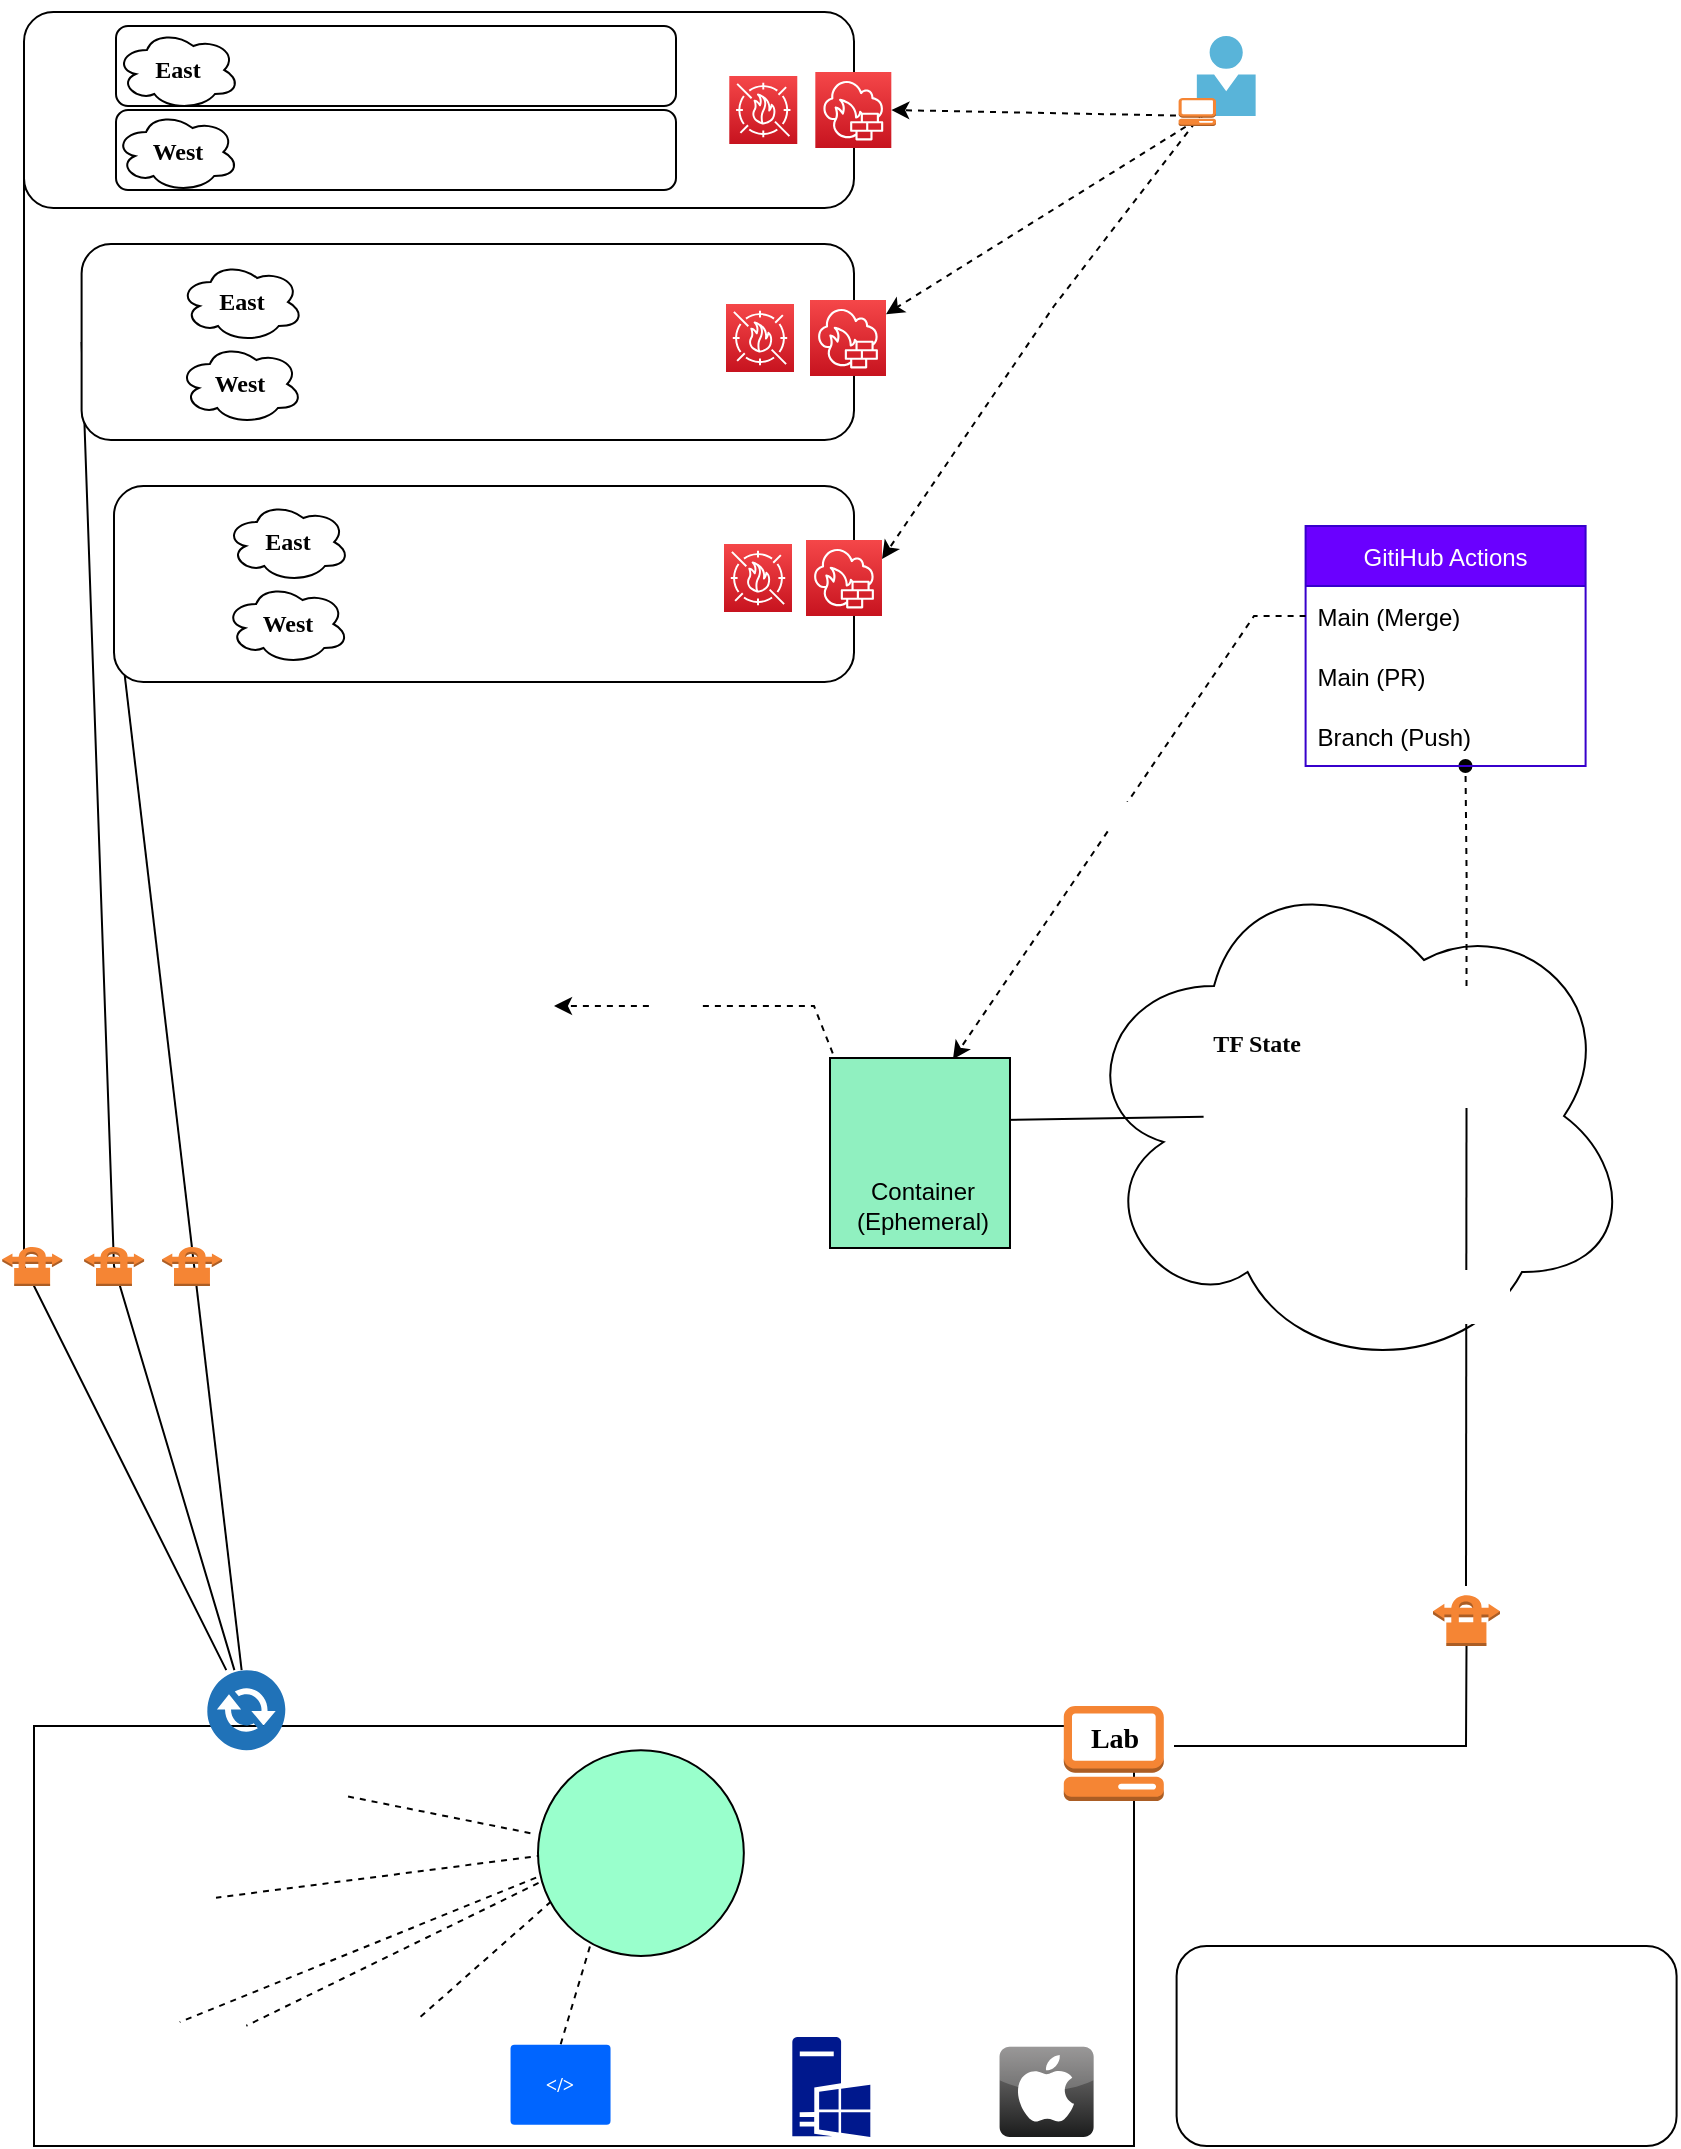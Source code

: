 <mxfile version="20.4.0" type="github">
  <diagram id="3K8ZOCHqWucn-XVY-pM3" name="Page-1">
    <mxGraphModel dx="1515" dy="556" grid="1" gridSize="10" guides="1" tooltips="1" connect="1" arrows="1" fold="1" page="1" pageScale="1" pageWidth="850" pageHeight="1100" math="0" shadow="0">
      <root>
        <mxCell id="0" />
        <mxCell id="1" parent="0" />
        <mxCell id="9l7FFyi-YviBv7_dyPtq-46" value="" style="endArrow=none;html=1;rounded=0;exitX=0;exitY=0.5;exitDx=0;exitDy=0;" parent="1" target="9l7FFyi-YviBv7_dyPtq-41" edge="1" source="dbgy21hbuP7iEMYif0pP-50">
          <mxGeometry width="50" height="50" relative="1" as="geometry">
            <mxPoint x="30" y="120" as="sourcePoint" />
            <mxPoint x="15" y="600" as="targetPoint" />
            <Array as="points">
              <mxPoint x="15" y="640" />
            </Array>
          </mxGeometry>
        </mxCell>
        <mxCell id="9l7FFyi-YviBv7_dyPtq-42" value="" style="endArrow=none;html=1;rounded=0;exitX=0;exitY=0.5;exitDx=0;exitDy=0;" parent="1" source="dbgy21hbuP7iEMYif0pP-51" target="9l7FFyi-YviBv7_dyPtq-41" edge="1">
          <mxGeometry width="50" height="50" relative="1" as="geometry">
            <mxPoint x="150.326" y="630" as="sourcePoint" />
            <mxPoint x="291" y="809.059" as="targetPoint" />
            <Array as="points" />
          </mxGeometry>
        </mxCell>
        <mxCell id="9l7FFyi-YviBv7_dyPtq-44" value="" style="endArrow=none;html=1;rounded=0;exitX=0;exitY=0.5;exitDx=0;exitDy=0;" parent="1" source="dbgy21hbuP7iEMYif0pP-49" target="9l7FFyi-YviBv7_dyPtq-41" edge="1">
          <mxGeometry width="50" height="50" relative="1" as="geometry">
            <mxPoint x="100" y="370" as="sourcePoint" />
            <mxPoint x="291" y="811.732" as="targetPoint" />
            <Array as="points">
              <mxPoint x="60" y="640" />
            </Array>
          </mxGeometry>
        </mxCell>
        <mxCell id="dbgy21hbuP7iEMYif0pP-51" value="" style="rounded=1;whiteSpace=wrap;html=1;fontColor=#FFFFFF;" parent="1" vertex="1">
          <mxGeometry x="60" y="250" width="370" height="98" as="geometry" />
        </mxCell>
        <mxCell id="dbgy21hbuP7iEMYif0pP-50" value="" style="rounded=1;whiteSpace=wrap;html=1;fontColor=#FFFFFF;" parent="1" vertex="1">
          <mxGeometry x="15" y="13" width="415" height="98" as="geometry" />
        </mxCell>
        <mxCell id="dbgy21hbuP7iEMYif0pP-49" value="" style="rounded=1;whiteSpace=wrap;html=1;fontColor=#FFFFFF;" parent="1" vertex="1">
          <mxGeometry x="43.8" y="129" width="386.2" height="98" as="geometry" />
        </mxCell>
        <mxCell id="6U1nSSz8ILKlPygahHpY-38" value="" style="ellipse;shape=cloud;whiteSpace=wrap;html=1;fontFamily=Verdana;strokeColor=default;fillColor=#FFFFFF;" parent="1" vertex="1">
          <mxGeometry x="540" y="435" width="280" height="260" as="geometry" />
        </mxCell>
        <mxCell id="6U1nSSz8ILKlPygahHpY-8" value="" style="rounded=0;whiteSpace=wrap;html=1;fontFamily=Verdana;strokeColor=default;" parent="1" vertex="1">
          <mxGeometry x="20" y="870" width="550" height="210" as="geometry" />
        </mxCell>
        <mxCell id="6U1nSSz8ILKlPygahHpY-34" value="" style="endArrow=none;html=1;rounded=0;startArrow=none;dashed=1;entryX=0.5;entryY=0;entryDx=0;entryDy=0;" parent="1" target="6U1nSSz8ILKlPygahHpY-33" edge="1">
          <mxGeometry width="50" height="50" relative="1" as="geometry">
            <mxPoint x="310" y="940" as="sourcePoint" />
            <mxPoint x="241.85" y="1020" as="targetPoint" />
            <Array as="points" />
          </mxGeometry>
        </mxCell>
        <mxCell id="9l7FFyi-YviBv7_dyPtq-11" value="" style="outlineConnect=0;dashed=0;verticalLabelPosition=bottom;verticalAlign=top;align=center;html=1;shape=mxgraph.aws3.management_console;fillColor=#F58534;gradientColor=none;" parent="1" vertex="1">
          <mxGeometry x="534.9" y="860" width="50" height="47.5" as="geometry" />
        </mxCell>
        <mxCell id="9l7FFyi-YviBv7_dyPtq-15" value="" style="shape=image;imageAspect=0;aspect=fixed;verticalLabelPosition=bottom;verticalAlign=top;image=https://external-content.duckduckgo.com/iu/?u=https%3A%2F%2Fxavki.blog%2Fwp-content%2Fuploads%2F2018%2F09%2Fansible_logo.png&amp;f=1&amp;nofb=1&amp;ipt=53a4e5368f563a361f3b038ef0567034583f57c1f499c3ad77b1c6a9f5cdfccb&amp;ipo=images;" parent="1" vertex="1">
          <mxGeometry x="113.37" y="867.0" width="63.66" height="63.66" as="geometry" />
        </mxCell>
        <mxCell id="9l7FFyi-YviBv7_dyPtq-20" value="" style="shape=image;imageAspect=0;aspect=fixed;verticalLabelPosition=bottom;verticalAlign=top;image=https://external-content.duckduckgo.com/iu/?u=https%3A%2F%2Fwww.vaisulweb.com%2Fwp-content%2Fuploads%2F2019%2F02%2Fazure_logo_794_new.png&amp;f=1&amp;nofb=1&amp;ipt=e7d5a95f5fe3158e6b289130da23c2a273bc27a8122730d06b9f98f9f66bd86d&amp;ipo=images;" parent="1" vertex="1">
          <mxGeometry x="46" y="128.5" width="41" height="41" as="geometry" />
        </mxCell>
        <mxCell id="9l7FFyi-YviBv7_dyPtq-22" value="" style="shape=image;imageAspect=0;aspect=fixed;verticalLabelPosition=bottom;verticalAlign=top;image=https://external-content.duckduckgo.com/iu/?u=https%3A%2F%2Fupload.wikimedia.org%2Fwikipedia%2Fcommons%2Fthumb%2F5%2F5c%2FAWS_Simple_Icons_AWS_Cloud.svg%2F1024px-AWS_Simple_Icons_AWS_Cloud.svg.png&amp;f=1&amp;nofb=1&amp;ipt=5e7d440169165dafa4e61f6b48588cefa960dabff0af8bd40b4ba6cd1df2f0f5&amp;ipo=images;" parent="1" vertex="1">
          <mxGeometry x="64.05" y="254" width="46.84" height="29" as="geometry" />
        </mxCell>
        <mxCell id="9l7FFyi-YviBv7_dyPtq-30" value="" style="dashed=0;outlineConnect=0;html=1;align=center;labelPosition=center;verticalLabelPosition=bottom;verticalAlign=top;shape=mxgraph.webicons.apple;fillColor=#807E7E;gradientColor=#1B1C1C;strokeColor=default;" parent="1" vertex="1">
          <mxGeometry x="502.8" y="1030.37" width="47" height="45.12" as="geometry" />
        </mxCell>
        <mxCell id="9l7FFyi-YviBv7_dyPtq-38" value="" style="shape=image;imageAspect=0;aspect=fixed;verticalLabelPosition=bottom;verticalAlign=top;strokeColor=default;image=https://external-content.duckduckgo.com/iu/?u=https%3A%2F%2Fwiki.installgentoo.com%2Fimages%2Fthumb%2F0%2F0a%2FFreebsd.png%2F300px-Freebsd.png&amp;f=1&amp;nofb=1&amp;ipt=339b96472451b9a5fe57f60c79c8e5480aa4cab04d9d587de3d5e7bbbeb2b45c&amp;ipo=images;" parent="1" vertex="1">
          <mxGeometry x="448.66" y="1031.49" width="45.52" height="44" as="geometry" />
        </mxCell>
        <mxCell id="9l7FFyi-YviBv7_dyPtq-41" value="" style="sketch=0;pointerEvents=1;shadow=0;dashed=0;html=1;strokeColor=none;fillColor=#505050;labelPosition=center;verticalLabelPosition=bottom;verticalAlign=top;outlineConnect=0;align=center;shape=mxgraph.office.communications.exchange_active_sync;fillColor=#2072B8;" parent="1" vertex="1">
          <mxGeometry x="106.66" y="842.08" width="39" height="40" as="geometry" />
        </mxCell>
        <mxCell id="9l7FFyi-YviBv7_dyPtq-37" value="" style="outlineConnect=0;dashed=0;verticalLabelPosition=bottom;verticalAlign=top;align=center;html=1;shape=mxgraph.aws3.vpn_connection;fillColor=#F58534;gradientColor=none;strokeColor=default;" parent="1" vertex="1">
          <mxGeometry x="84.05" y="630" width="30" height="20" as="geometry" />
        </mxCell>
        <mxCell id="9l7FFyi-YviBv7_dyPtq-43" value="" style="outlineConnect=0;dashed=0;verticalLabelPosition=bottom;verticalAlign=top;align=center;html=1;shape=mxgraph.aws3.vpn_connection;fillColor=#F58534;gradientColor=none;strokeColor=default;" parent="1" vertex="1">
          <mxGeometry x="45.05" y="630" width="30" height="20" as="geometry" />
        </mxCell>
        <mxCell id="9l7FFyi-YviBv7_dyPtq-19" value="" style="shape=image;imageAspect=0;aspect=fixed;verticalLabelPosition=bottom;verticalAlign=top;image=https://external-content.duckduckgo.com/iu/?u=https%3A%2F%2Fwww.gruntwork.io%2Fassets%2Fimg%2Fgcp-logo%402x.png&amp;f=1&amp;nofb=1&amp;ipt=9574a8a0789f6ade89c0a30a3e21288ad5bb48cb9e9ffe6173dadeceabadf204&amp;ipo=images;" parent="1" vertex="1">
          <mxGeometry x="8" y="7" width="60" height="50" as="geometry" />
        </mxCell>
        <mxCell id="6U1nSSz8ILKlPygahHpY-9" value="" style="sketch=0;aspect=fixed;pointerEvents=1;shadow=0;dashed=0;html=1;strokeColor=none;labelPosition=center;verticalLabelPosition=bottom;verticalAlign=top;align=center;fillColor=#00188D;shape=mxgraph.mscae.enterprise.windows_server;fontFamily=Verdana;" parent="1" vertex="1">
          <mxGeometry x="399.16" y="1025.49" width="39" height="50" as="geometry" />
        </mxCell>
        <mxCell id="9l7FFyi-YviBv7_dyPtq-49" value="" style="endArrow=none;html=1;rounded=0;startArrow=none;exitX=1;exitY=0.5;exitDx=0;exitDy=0;" parent="1" source="9l7FFyi-YviBv7_dyPtq-18" target="9l7FFyi-YviBv7_dyPtq-47" edge="1">
          <mxGeometry width="50" height="50" relative="1" as="geometry">
            <mxPoint x="590" y="770" as="sourcePoint" />
            <mxPoint x="301" y="809.393" as="targetPoint" />
            <Array as="points" />
          </mxGeometry>
        </mxCell>
        <mxCell id="6U1nSSz8ILKlPygahHpY-12" value="" style="shape=image;imageAspect=0;aspect=fixed;verticalLabelPosition=bottom;verticalAlign=top;fontFamily=Verdana;strokeColor=default;image=https://external-content.duckduckgo.com/iu/?u=http%3A%2F%2Fih1.redbubble.net%2Fimage.91645459.881%2Fsticker%2C375x360.u4.png&amp;f=1&amp;nofb=1&amp;ipt=feb9e363e12430aa4f1a3bd15fce0da351807082b14958ce4e799390f70dbf4b&amp;ipo=images;" parent="1" vertex="1">
          <mxGeometry x="21" y="916.68" width="90" height="90" as="geometry" />
        </mxCell>
        <mxCell id="6U1nSSz8ILKlPygahHpY-13" value="" style="shape=image;imageAspect=0;aspect=fixed;verticalLabelPosition=bottom;verticalAlign=top;fontFamily=Verdana;strokeColor=default;image=https://external-content.duckduckgo.com/iu/?u=https%3A%2F%2Fynet.bayern%2Fjavax.faces.resource%2Fsmarthome%2Flogos%2Fgrafana.png.html%3Bjsessionid%3Db4ca95bb29633f81f4db9c6d9322%3Fln%3Dimg&amp;f=1&amp;nofb=1&amp;ipt=b72e8d11d6930dc6a39151f9b6e679a2c2d0325150894c2f5a98b99f8f498f9e&amp;ipo=images;" parent="1" vertex="1">
          <mxGeometry x="34.13" y="1000" width="58.75" height="60" as="geometry" />
        </mxCell>
        <mxCell id="6U1nSSz8ILKlPygahHpY-14" value="" style="endArrow=none;html=1;rounded=0;startArrow=none;exitX=0.364;exitY=0.455;exitDx=0;exitDy=0;exitPerimeter=0;dashed=1;" parent="1" source="9l7FFyi-YviBv7_dyPtq-24" target="6U1nSSz8ILKlPygahHpY-12" edge="1">
          <mxGeometry width="50" height="50" relative="1" as="geometry">
            <mxPoint x="492.971" y="770" as="sourcePoint" />
            <mxPoint x="705.337" y="500" as="targetPoint" />
            <Array as="points" />
          </mxGeometry>
        </mxCell>
        <mxCell id="6U1nSSz8ILKlPygahHpY-15" value="" style="endArrow=none;html=1;rounded=0;startArrow=none;dashed=1;" parent="1" target="6U1nSSz8ILKlPygahHpY-13" edge="1">
          <mxGeometry width="50" height="50" relative="1" as="geometry">
            <mxPoint x="310" y="930" as="sourcePoint" />
            <mxPoint x="140" y="933.258" as="targetPoint" />
            <Array as="points" />
          </mxGeometry>
        </mxCell>
        <mxCell id="6U1nSSz8ILKlPygahHpY-21" value="" style="shape=image;imageAspect=0;aspect=fixed;verticalLabelPosition=bottom;verticalAlign=top;fontFamily=Verdana;strokeColor=default;image=https://external-content.duckduckgo.com/iu/?u=https%3A%2F%2Fcdn.freebiesupply.com%2Flogos%2Flarge%2F2x%2Fubuntu-icon-logo-png-transparent.png&amp;f=1&amp;nofb=1&amp;ipt=9aec932b07b4c54c36c28ff28f61d9e446ae4e70880df83b3f0d16d4d3a6bed2&amp;ipo=images;" parent="1" vertex="1">
          <mxGeometry x="170.0" y="1017.3" width="54.8" height="54.6" as="geometry" />
        </mxCell>
        <mxCell id="6U1nSSz8ILKlPygahHpY-22" value="" style="shape=image;imageAspect=0;aspect=fixed;verticalLabelPosition=bottom;verticalAlign=top;fontFamily=Verdana;strokeColor=default;image=https://external-content.duckduckgo.com/iu/?u=https%3A%2F%2Fwww.htpcguides.com%2Fwp-content%2Fuploads%2F2016%2F02%2Fnginx-square.png&amp;f=1&amp;nofb=1&amp;ipt=c499d4931de4884aa11a81d7797545d025bb3561adc972b12d9e8038d0c2cb78&amp;ipo=images;" parent="1" vertex="1">
          <mxGeometry x="100" y="1019.88" width="52.33" height="49.45" as="geometry" />
        </mxCell>
        <mxCell id="6U1nSSz8ILKlPygahHpY-24" value="" style="endArrow=none;html=1;rounded=0;startArrow=none;dashed=1;entryX=0.5;entryY=0;entryDx=0;entryDy=0;" parent="1" target="6U1nSSz8ILKlPygahHpY-22" edge="1">
          <mxGeometry width="50" height="50" relative="1" as="geometry">
            <mxPoint x="310" y="930" as="sourcePoint" />
            <mxPoint x="120" y="992.316" as="targetPoint" />
            <Array as="points" />
          </mxGeometry>
        </mxCell>
        <mxCell id="6U1nSSz8ILKlPygahHpY-25" value="" style="endArrow=none;html=1;rounded=0;startArrow=none;dashed=1;entryX=0.75;entryY=0;entryDx=0;entryDy=0;" parent="1" target="6U1nSSz8ILKlPygahHpY-21" edge="1">
          <mxGeometry width="50" height="50" relative="1" as="geometry">
            <mxPoint x="310" y="930" as="sourcePoint" />
            <mxPoint x="130" y="1002.316" as="targetPoint" />
            <Array as="points" />
          </mxGeometry>
        </mxCell>
        <mxCell id="6U1nSSz8ILKlPygahHpY-26" value="" style="ellipse;whiteSpace=wrap;html=1;aspect=fixed;fontFamily=Verdana;strokeColor=default;fillColor=#99FFCC;" parent="1" vertex="1">
          <mxGeometry x="272" y="882.08" width="102.92" height="102.92" as="geometry" />
        </mxCell>
        <mxCell id="9l7FFyi-YviBv7_dyPtq-24" value="" style="shape=image;imageAspect=0;aspect=fixed;verticalLabelPosition=bottom;verticalAlign=top;image=https://external-content.duckduckgo.com/iu/?u=https%3A%2F%2Fdigitalilusion.com%2Fstatic%2Fimg%2Fdocker-logo.png&amp;f=1&amp;nofb=1&amp;ipt=e68343f0d3f433ae545996411db1ea186fbd941d91c87c897d44443a8c674006&amp;ipo=images;" parent="1" vertex="1">
          <mxGeometry x="270" y="880" width="110" height="110" as="geometry" />
        </mxCell>
        <mxCell id="6U1nSSz8ILKlPygahHpY-19" value="" style="shape=image;imageAspect=0;aspect=fixed;verticalLabelPosition=bottom;verticalAlign=top;fontFamily=Verdana;strokeColor=default;image=https://external-content.duckduckgo.com/iu/?u=https%3A%2F%2Fcdn.freebiesupply.com%2Flogos%2Flarge%2F2x%2Fubuntu-icon-logo-png-transparent.png&amp;f=1&amp;nofb=1&amp;ipt=9aec932b07b4c54c36c28ff28f61d9e446ae4e70880df83b3f0d16d4d3a6bed2&amp;ipo=images;" parent="1" vertex="1">
          <mxGeometry x="258.27" y="882.08" width="34.73" height="34.6" as="geometry" />
        </mxCell>
        <mxCell id="6U1nSSz8ILKlPygahHpY-33" value="&amp;lt;/&amp;gt;" style="rounded=1;arcSize=5;fillColor=#0065FF;strokeColor=none;fontColor=#ffffff;align=center;verticalAlign=middle;whiteSpace=wrap;fontSize=10;fontStyle=1;html=1;sketch=0;fontFamily=Verdana;" parent="1" vertex="1">
          <mxGeometry x="258.27" y="1029.33" width="50" height="40" as="geometry" />
        </mxCell>
        <mxCell id="6U1nSSz8ILKlPygahHpY-48" value="&lt;font color=&quot;#000000&quot; style=&quot;font-size: 14px;&quot;&gt;&lt;b&gt;Lab&lt;/b&gt;&lt;/font&gt;" style="text;html=1;resizable=0;autosize=1;align=center;verticalAlign=middle;points=[];fillColor=none;strokeColor=none;rounded=0;fontFamily=Verdana;" parent="1" vertex="1">
          <mxGeometry x="534.9" y="862.0" width="50" height="30" as="geometry" />
        </mxCell>
        <mxCell id="9l7FFyi-YviBv7_dyPtq-48" value="&lt;font face=&quot;Verdana&quot;&gt;&lt;b&gt;TF State&lt;/b&gt;&lt;/font&gt;" style="text;html=1;resizable=0;autosize=1;align=center;verticalAlign=middle;points=[];fillColor=none;strokeColor=none;rounded=0;fontColor=#050505;" parent="1" vertex="1">
          <mxGeometry x="591.3" y="514" width="80" height="30" as="geometry" />
        </mxCell>
        <mxCell id="9l7FFyi-YviBv7_dyPtq-47" value="" style="shape=image;imageAspect=0;aspect=fixed;verticalLabelPosition=bottom;verticalAlign=top;strokeColor=default;image=https://external-content.duckduckgo.com/iu/?u=https%3A%2F%2Fi2.wp.com%2F2ninjas1blog.com%2Fwp-content%2Fuploads%2F2016%2F09%2Flogo_large-3e11db19-1.png&amp;f=1&amp;nofb=1&amp;ipt=3d022d50281ff976431da80701191ec0def9c0ddc7990fcdaae58c3494c109e3&amp;ipo=images;" parent="1" vertex="1">
          <mxGeometry x="604.8" y="540" width="50" height="50" as="geometry" />
        </mxCell>
        <mxCell id="dbgy21hbuP7iEMYif0pP-15" style="edgeStyle=orthogonalEdgeStyle;rounded=0;orthogonalLoop=1;jettySize=auto;html=1;exitX=0.5;exitY=0;exitDx=0;exitDy=0;fontColor=#000000;entryX=0.571;entryY=1;entryDx=0;entryDy=0;entryPerimeter=0;elbow=vertical;dashed=1;endArrow=oval;endFill=1;" parent="1" source="9l7FFyi-YviBv7_dyPtq-53" target="dbgy21hbuP7iEMYif0pP-5" edge="1">
          <mxGeometry relative="1" as="geometry">
            <mxPoint x="810" y="430" as="targetPoint" />
          </mxGeometry>
        </mxCell>
        <mxCell id="9l7FFyi-YviBv7_dyPtq-53" value="" style="shape=image;imageAspect=0;aspect=fixed;verticalLabelPosition=bottom;verticalAlign=top;strokeColor=default;image=https://external-content.duckduckgo.com/iu/?u=http%3A%2F%2Fpngimg.com%2Fuploads%2Fgithub%2Fgithub_PNG20.png&amp;f=1&amp;nofb=1&amp;ipt=be591aab47e5f11c7b5ee13e93c6353f2f1cd3941ab88886364057bae2867f05&amp;ipo=images;" parent="1" vertex="1">
          <mxGeometry x="702.51" y="500" width="67.49" height="61" as="geometry" />
        </mxCell>
        <mxCell id="dbgy21hbuP7iEMYif0pP-2" value="GitiHub Actions" style="swimlane;fontStyle=0;childLayout=stackLayout;horizontal=1;startSize=30;horizontalStack=0;resizeParent=1;resizeParentMax=0;resizeLast=0;collapsible=1;marginBottom=0;fillColor=#6a00ff;fontColor=#ffffff;strokeColor=#3700CC;" parent="1" vertex="1">
          <mxGeometry x="655.8" y="270" width="140" height="120" as="geometry" />
        </mxCell>
        <mxCell id="dbgy21hbuP7iEMYif0pP-3" value="Main (Merge)" style="text;strokeColor=none;fillColor=none;align=left;verticalAlign=middle;spacingLeft=4;spacingRight=4;overflow=hidden;points=[[0,0.5],[1,0.5]];portConstraint=eastwest;rotatable=0;" parent="dbgy21hbuP7iEMYif0pP-2" vertex="1">
          <mxGeometry y="30" width="140" height="30" as="geometry" />
        </mxCell>
        <mxCell id="dbgy21hbuP7iEMYif0pP-4" value="Main (PR)" style="text;strokeColor=none;fillColor=none;align=left;verticalAlign=middle;spacingLeft=4;spacingRight=4;overflow=hidden;points=[[0,0.5],[1,0.5]];portConstraint=eastwest;rotatable=0;" parent="dbgy21hbuP7iEMYif0pP-2" vertex="1">
          <mxGeometry y="60" width="140" height="30" as="geometry" />
        </mxCell>
        <mxCell id="dbgy21hbuP7iEMYif0pP-5" value="Branch (Push)" style="text;strokeColor=none;fillColor=none;align=left;verticalAlign=middle;spacingLeft=4;spacingRight=4;overflow=hidden;points=[[0,0.5],[1,0.5]];portConstraint=eastwest;rotatable=0;" parent="dbgy21hbuP7iEMYif0pP-2" vertex="1">
          <mxGeometry y="90" width="140" height="30" as="geometry" />
        </mxCell>
        <mxCell id="dbgy21hbuP7iEMYif0pP-11" value="" style="group" parent="1" vertex="1" connectable="0">
          <mxGeometry x="61.0" y="22" width="280" height="100" as="geometry" />
        </mxCell>
        <mxCell id="dbgy21hbuP7iEMYif0pP-12" value="&lt;b&gt;&lt;font color=&quot;#000000&quot;&gt;East&lt;/font&gt;&lt;/b&gt;" style="ellipse;shape=cloud;whiteSpace=wrap;html=1;fontFamily=Verdana;strokeColor=default;fillColor=#FFFFFF;" parent="dbgy21hbuP7iEMYif0pP-11" vertex="1">
          <mxGeometry width="61.85" height="40" as="geometry" />
        </mxCell>
        <mxCell id="dbgy21hbuP7iEMYif0pP-13" value="&lt;font color=&quot;#000000&quot;&gt;&lt;b&gt;West&lt;/b&gt;&lt;/font&gt;" style="ellipse;shape=cloud;whiteSpace=wrap;html=1;fontFamily=Verdana;strokeColor=default;fillColor=#FFFFFF;" parent="dbgy21hbuP7iEMYif0pP-11" vertex="1">
          <mxGeometry x="-0.4" y="41" width="61.85" height="40" as="geometry" />
        </mxCell>
        <mxCell id="mZ7KAO63795X70oMhkg9-25" value="" style="rounded=1;whiteSpace=wrap;html=1;fontColor=#000000;fillColor=none;" vertex="1" parent="dbgy21hbuP7iEMYif0pP-11">
          <mxGeometry y="40" width="280" height="40" as="geometry" />
        </mxCell>
        <mxCell id="dbgy21hbuP7iEMYif0pP-16" value="&lt;font color=&quot;#ffffff&quot;&gt;&amp;nbsp;Doc: DevSecOps_Lab.drawiio&lt;br&gt;&lt;br&gt;&amp;nbsp;Description: Multi-Cloud Lab (for fun)&amp;nbsp;&lt;br&gt;&amp;nbsp;Author: Drew F. Sousa&lt;br&gt;&amp;nbsp;Data Classification: Public&lt;br&gt;&amp;nbsp;Last Update: 2022-10-12&lt;br&gt;&lt;/font&gt;" style="rounded=1;whiteSpace=wrap;html=1;fontColor=#000000;align=left;" parent="1" vertex="1">
          <mxGeometry x="591.3" y="980" width="250" height="100" as="geometry" />
        </mxCell>
        <mxCell id="dbgy21hbuP7iEMYif0pP-23" value="" style="shape=image;html=1;verticalAlign=top;verticalLabelPosition=bottom;labelBackgroundColor=#ffffff;imageAspect=0;aspect=fixed;image=https://cdn1.iconfinder.com/data/icons/unicons-line-vol-3/24/docker-128.png;fontColor=#FFFFFF;" parent="1" vertex="1">
          <mxGeometry x="180.01" y="19.5" width="40" height="40" as="geometry" />
        </mxCell>
        <mxCell id="dbgy21hbuP7iEMYif0pP-24" value="" style="shape=image;html=1;verticalAlign=top;verticalLabelPosition=bottom;labelBackgroundColor=#ffffff;imageAspect=0;aspect=fixed;image=https://cdn1.iconfinder.com/data/icons/unicons-line-vol-3/24/docker-128.png;fontColor=#FFFFFF;" parent="1" vertex="1">
          <mxGeometry x="180.01" y="63.5" width="40" height="40" as="geometry" />
        </mxCell>
        <mxCell id="dbgy21hbuP7iEMYif0pP-25" value="" style="shape=image;html=1;verticalAlign=top;verticalLabelPosition=bottom;labelBackgroundColor=#ffffff;imageAspect=0;aspect=fixed;image=https://cdn1.iconfinder.com/data/icons/unicons-line-vol-3/24/docker-128.png;fontColor=#FFFFFF;" parent="1" vertex="1">
          <mxGeometry x="222.81" y="63.5" width="40" height="40" as="geometry" />
        </mxCell>
        <mxCell id="dbgy21hbuP7iEMYif0pP-26" value="" style="shape=image;html=1;verticalAlign=top;verticalLabelPosition=bottom;labelBackgroundColor=#ffffff;imageAspect=0;aspect=fixed;image=https://cdn1.iconfinder.com/data/icons/unicons-line-vol-3/24/docker-128.png;fontColor=#FFFFFF;" parent="1" vertex="1">
          <mxGeometry x="266" y="64.5" width="40" height="40" as="geometry" />
        </mxCell>
        <mxCell id="dbgy21hbuP7iEMYif0pP-28" value="" style="shape=image;html=1;verticalAlign=top;verticalLabelPosition=bottom;labelBackgroundColor=#ffffff;imageAspect=0;aspect=fixed;image=https://cdn1.iconfinder.com/data/icons/unicons-line-vol-3/24/docker-128.png;fontColor=#FFFFFF;" parent="1" vertex="1">
          <mxGeometry x="222.17" y="19.5" width="40" height="40" as="geometry" />
        </mxCell>
        <mxCell id="dbgy21hbuP7iEMYif0pP-29" value="" style="shape=image;html=1;verticalAlign=top;verticalLabelPosition=bottom;labelBackgroundColor=#ffffff;imageAspect=0;aspect=fixed;image=https://cdn1.iconfinder.com/data/icons/unicons-line-vol-3/24/docker-128.png;fontColor=#FFFFFF;" parent="1" vertex="1">
          <mxGeometry x="264.81" y="19.5" width="40" height="40" as="geometry" />
        </mxCell>
        <mxCell id="dbgy21hbuP7iEMYif0pP-31" value="" style="group" parent="1" vertex="1" connectable="0">
          <mxGeometry x="92.88" y="138" width="65.45" height="80" as="geometry" />
        </mxCell>
        <mxCell id="dbgy21hbuP7iEMYif0pP-32" value="&lt;b&gt;&lt;font color=&quot;#000000&quot;&gt;East&lt;/font&gt;&lt;/b&gt;" style="ellipse;shape=cloud;whiteSpace=wrap;html=1;fontFamily=Verdana;strokeColor=default;fillColor=#FFFFFF;" parent="dbgy21hbuP7iEMYif0pP-31" vertex="1">
          <mxGeometry width="61.85" height="40" as="geometry" />
        </mxCell>
        <mxCell id="dbgy21hbuP7iEMYif0pP-33" value="&lt;font color=&quot;#000000&quot;&gt;&lt;b&gt;West&lt;/b&gt;&lt;/font&gt;" style="ellipse;shape=cloud;whiteSpace=wrap;html=1;fontFamily=Verdana;strokeColor=default;fillColor=#FFFFFF;" parent="dbgy21hbuP7iEMYif0pP-31" vertex="1">
          <mxGeometry x="-0.4" y="41" width="61.85" height="40" as="geometry" />
        </mxCell>
        <mxCell id="dbgy21hbuP7iEMYif0pP-40" value="" style="group" parent="1" vertex="1" connectable="0">
          <mxGeometry x="116.0" y="258" width="65.45" height="80" as="geometry" />
        </mxCell>
        <mxCell id="dbgy21hbuP7iEMYif0pP-41" value="&lt;b&gt;&lt;font color=&quot;#000000&quot;&gt;East&lt;/font&gt;&lt;/b&gt;" style="ellipse;shape=cloud;whiteSpace=wrap;html=1;fontFamily=Verdana;strokeColor=default;fillColor=#FFFFFF;" parent="dbgy21hbuP7iEMYif0pP-40" vertex="1">
          <mxGeometry width="61.85" height="40" as="geometry" />
        </mxCell>
        <mxCell id="dbgy21hbuP7iEMYif0pP-42" value="&lt;font color=&quot;#000000&quot;&gt;&lt;b&gt;West&lt;/b&gt;&lt;/font&gt;" style="ellipse;shape=cloud;whiteSpace=wrap;html=1;fontFamily=Verdana;strokeColor=default;fillColor=#FFFFFF;" parent="dbgy21hbuP7iEMYif0pP-40" vertex="1">
          <mxGeometry x="-0.4" y="41" width="61.85" height="40" as="geometry" />
        </mxCell>
        <mxCell id="dbgy21hbuP7iEMYif0pP-57" value="" style="shape=image;imageAspect=0;aspect=fixed;verticalLabelPosition=bottom;verticalAlign=top;fontColor=#FFFFFF;image=https://external-content.duckduckgo.com/iu/?u=https%3A%2F%2Fi0.wp.com%2Funaaldia.hispasec.com%2Fwp-content%2Fuploads%2F2019%2F04%2Fcropped-Kubernetes_Logo-1.png%3Ffit%3D1200%252C675%26ssl%3D1&amp;f=1&amp;nofb=1&amp;ipt=7912373942eb213dd3228f245f7cac2c3d62bc810f21fda221ffa9d1d1c87cf2&amp;ipo=images;" parent="1" vertex="1">
          <mxGeometry x="126.33" y="25.5" width="49.69" height="28" as="geometry" />
        </mxCell>
        <mxCell id="dbgy21hbuP7iEMYif0pP-58" value="" style="shape=image;imageAspect=0;aspect=fixed;verticalLabelPosition=bottom;verticalAlign=top;fontColor=#FFFFFF;image=https://external-content.duckduckgo.com/iu/?u=https%3A%2F%2Fi0.wp.com%2Funaaldia.hispasec.com%2Fwp-content%2Fuploads%2F2019%2F04%2Fcropped-Kubernetes_Logo-1.png%3Ffit%3D1200%252C675%26ssl%3D1&amp;f=1&amp;nofb=1&amp;ipt=7912373942eb213dd3228f245f7cac2c3d62bc810f21fda221ffa9d1d1c87cf2&amp;ipo=images;" parent="1" vertex="1">
          <mxGeometry x="126.45" y="69.5" width="49.69" height="28" as="geometry" />
        </mxCell>
        <mxCell id="dbgy21hbuP7iEMYif0pP-61" value="" style="shape=image;html=1;verticalAlign=top;verticalLabelPosition=bottom;labelBackgroundColor=#ffffff;imageAspect=0;aspect=fixed;image=https://cdn1.iconfinder.com/data/icons/unicons-line-vol-3/24/docker-128.png;fontColor=#FFFFFF;" parent="1" vertex="1">
          <mxGeometry x="202.48" y="135.5" width="40" height="40" as="geometry" />
        </mxCell>
        <mxCell id="dbgy21hbuP7iEMYif0pP-62" value="" style="shape=image;html=1;verticalAlign=top;verticalLabelPosition=bottom;labelBackgroundColor=#ffffff;imageAspect=0;aspect=fixed;image=https://cdn1.iconfinder.com/data/icons/unicons-line-vol-3/24/docker-128.png;fontColor=#FFFFFF;" parent="1" vertex="1">
          <mxGeometry x="202.48" y="179.5" width="40" height="40" as="geometry" />
        </mxCell>
        <mxCell id="dbgy21hbuP7iEMYif0pP-63" value="" style="shape=image;html=1;verticalAlign=top;verticalLabelPosition=bottom;labelBackgroundColor=#ffffff;imageAspect=0;aspect=fixed;image=https://cdn1.iconfinder.com/data/icons/unicons-line-vol-3/24/docker-128.png;fontColor=#FFFFFF;" parent="1" vertex="1">
          <mxGeometry x="245.28" y="179.5" width="40" height="40" as="geometry" />
        </mxCell>
        <mxCell id="dbgy21hbuP7iEMYif0pP-64" value="" style="shape=image;html=1;verticalAlign=top;verticalLabelPosition=bottom;labelBackgroundColor=#ffffff;imageAspect=0;aspect=fixed;image=https://cdn1.iconfinder.com/data/icons/unicons-line-vol-3/24/docker-128.png;fontColor=#FFFFFF;" parent="1" vertex="1">
          <mxGeometry x="288.47" y="180.5" width="40" height="40" as="geometry" />
        </mxCell>
        <mxCell id="dbgy21hbuP7iEMYif0pP-65" value="" style="shape=image;html=1;verticalAlign=top;verticalLabelPosition=bottom;labelBackgroundColor=#ffffff;imageAspect=0;aspect=fixed;image=https://cdn1.iconfinder.com/data/icons/unicons-line-vol-3/24/docker-128.png;fontColor=#FFFFFF;" parent="1" vertex="1">
          <mxGeometry x="244.64" y="135.5" width="40" height="40" as="geometry" />
        </mxCell>
        <mxCell id="dbgy21hbuP7iEMYif0pP-66" value="" style="shape=image;html=1;verticalAlign=top;verticalLabelPosition=bottom;labelBackgroundColor=#ffffff;imageAspect=0;aspect=fixed;image=https://cdn1.iconfinder.com/data/icons/unicons-line-vol-3/24/docker-128.png;fontColor=#FFFFFF;" parent="1" vertex="1">
          <mxGeometry x="287.28" y="135.5" width="40" height="40" as="geometry" />
        </mxCell>
        <mxCell id="dbgy21hbuP7iEMYif0pP-67" value="" style="shape=image;imageAspect=0;aspect=fixed;verticalLabelPosition=bottom;verticalAlign=top;fontColor=#FFFFFF;image=https://external-content.duckduckgo.com/iu/?u=https%3A%2F%2Fi0.wp.com%2Funaaldia.hispasec.com%2Fwp-content%2Fuploads%2F2019%2F04%2Fcropped-Kubernetes_Logo-1.png%3Ffit%3D1200%252C675%26ssl%3D1&amp;f=1&amp;nofb=1&amp;ipt=7912373942eb213dd3228f245f7cac2c3d62bc810f21fda221ffa9d1d1c87cf2&amp;ipo=images;" parent="1" vertex="1">
          <mxGeometry x="148.8" y="141.5" width="49.69" height="28" as="geometry" />
        </mxCell>
        <mxCell id="dbgy21hbuP7iEMYif0pP-68" value="" style="shape=image;imageAspect=0;aspect=fixed;verticalLabelPosition=bottom;verticalAlign=top;fontColor=#FFFFFF;image=https://external-content.duckduckgo.com/iu/?u=https%3A%2F%2Fi0.wp.com%2Funaaldia.hispasec.com%2Fwp-content%2Fuploads%2F2019%2F04%2Fcropped-Kubernetes_Logo-1.png%3Ffit%3D1200%252C675%26ssl%3D1&amp;f=1&amp;nofb=1&amp;ipt=7912373942eb213dd3228f245f7cac2c3d62bc810f21fda221ffa9d1d1c87cf2&amp;ipo=images;" parent="1" vertex="1">
          <mxGeometry x="148.92" y="185.5" width="49.69" height="28" as="geometry" />
        </mxCell>
        <mxCell id="dbgy21hbuP7iEMYif0pP-69" value="" style="shape=image;html=1;verticalAlign=top;verticalLabelPosition=bottom;labelBackgroundColor=#ffffff;imageAspect=0;aspect=fixed;image=https://cdn1.iconfinder.com/data/icons/unicons-line-vol-3/24/docker-128.png;fontColor=#FFFFFF;" parent="1" vertex="1">
          <mxGeometry x="227.48" y="258" width="40" height="40" as="geometry" />
        </mxCell>
        <mxCell id="dbgy21hbuP7iEMYif0pP-70" value="" style="shape=image;html=1;verticalAlign=top;verticalLabelPosition=bottom;labelBackgroundColor=#ffffff;imageAspect=0;aspect=fixed;image=https://cdn1.iconfinder.com/data/icons/unicons-line-vol-3/24/docker-128.png;fontColor=#FFFFFF;" parent="1" vertex="1">
          <mxGeometry x="227.48" y="302" width="40" height="40" as="geometry" />
        </mxCell>
        <mxCell id="dbgy21hbuP7iEMYif0pP-71" value="" style="shape=image;html=1;verticalAlign=top;verticalLabelPosition=bottom;labelBackgroundColor=#ffffff;imageAspect=0;aspect=fixed;image=https://cdn1.iconfinder.com/data/icons/unicons-line-vol-3/24/docker-128.png;fontColor=#FFFFFF;" parent="1" vertex="1">
          <mxGeometry x="270.28" y="302" width="40" height="40" as="geometry" />
        </mxCell>
        <mxCell id="dbgy21hbuP7iEMYif0pP-72" value="" style="shape=image;html=1;verticalAlign=top;verticalLabelPosition=bottom;labelBackgroundColor=#ffffff;imageAspect=0;aspect=fixed;image=https://cdn1.iconfinder.com/data/icons/unicons-line-vol-3/24/docker-128.png;fontColor=#FFFFFF;" parent="1" vertex="1">
          <mxGeometry x="313.47" y="303" width="40" height="40" as="geometry" />
        </mxCell>
        <mxCell id="dbgy21hbuP7iEMYif0pP-73" value="" style="shape=image;html=1;verticalAlign=top;verticalLabelPosition=bottom;labelBackgroundColor=#ffffff;imageAspect=0;aspect=fixed;image=https://cdn1.iconfinder.com/data/icons/unicons-line-vol-3/24/docker-128.png;fontColor=#FFFFFF;" parent="1" vertex="1">
          <mxGeometry x="269.64" y="258" width="40" height="40" as="geometry" />
        </mxCell>
        <mxCell id="dbgy21hbuP7iEMYif0pP-74" value="" style="shape=image;html=1;verticalAlign=top;verticalLabelPosition=bottom;labelBackgroundColor=#ffffff;imageAspect=0;aspect=fixed;image=https://cdn1.iconfinder.com/data/icons/unicons-line-vol-3/24/docker-128.png;fontColor=#FFFFFF;" parent="1" vertex="1">
          <mxGeometry x="312.28" y="258" width="40" height="40" as="geometry" />
        </mxCell>
        <mxCell id="dbgy21hbuP7iEMYif0pP-75" value="" style="shape=image;imageAspect=0;aspect=fixed;verticalLabelPosition=bottom;verticalAlign=top;fontColor=#FFFFFF;image=https://external-content.duckduckgo.com/iu/?u=https%3A%2F%2Fi0.wp.com%2Funaaldia.hispasec.com%2Fwp-content%2Fuploads%2F2019%2F04%2Fcropped-Kubernetes_Logo-1.png%3Ffit%3D1200%252C675%26ssl%3D1&amp;f=1&amp;nofb=1&amp;ipt=7912373942eb213dd3228f245f7cac2c3d62bc810f21fda221ffa9d1d1c87cf2&amp;ipo=images;" parent="1" vertex="1">
          <mxGeometry x="173.8" y="264" width="49.69" height="28" as="geometry" />
        </mxCell>
        <mxCell id="dbgy21hbuP7iEMYif0pP-76" value="" style="shape=image;imageAspect=0;aspect=fixed;verticalLabelPosition=bottom;verticalAlign=top;fontColor=#FFFFFF;image=https://external-content.duckduckgo.com/iu/?u=https%3A%2F%2Fi0.wp.com%2Funaaldia.hispasec.com%2Fwp-content%2Fuploads%2F2019%2F04%2Fcropped-Kubernetes_Logo-1.png%3Ffit%3D1200%252C675%26ssl%3D1&amp;f=1&amp;nofb=1&amp;ipt=7912373942eb213dd3228f245f7cac2c3d62bc810f21fda221ffa9d1d1c87cf2&amp;ipo=images;" parent="1" vertex="1">
          <mxGeometry x="173.92" y="308" width="49.69" height="28" as="geometry" />
        </mxCell>
        <mxCell id="dbgy21hbuP7iEMYif0pP-84" value="" style="endArrow=classic;html=1;rounded=0;dashed=1;fontColor=#FFFFFF;elbow=vertical;entryX=0.683;entryY=0.007;entryDx=0;entryDy=0;entryPerimeter=0;exitX=0;exitY=0.5;exitDx=0;exitDy=0;" parent="1" source="dbgy21hbuP7iEMYif0pP-3" target="dbgy21hbuP7iEMYif0pP-78" edge="1">
          <mxGeometry width="50" height="50" relative="1" as="geometry">
            <mxPoint x="220" y="570" as="sourcePoint" />
            <mxPoint x="270" y="520" as="targetPoint" />
            <Array as="points">
              <mxPoint x="630" y="315" />
            </Array>
          </mxGeometry>
        </mxCell>
        <mxCell id="mZ7KAO63795X70oMhkg9-21" value="GitHub Action" style="edgeLabel;html=1;align=center;verticalAlign=middle;resizable=0;points=[];fontColor=#FFFFFF;" vertex="1" connectable="0" parent="dbgy21hbuP7iEMYif0pP-84">
          <mxGeometry x="-0.006" y="-2" relative="1" as="geometry">
            <mxPoint as="offset" />
          </mxGeometry>
        </mxCell>
        <mxCell id="dbgy21hbuP7iEMYif0pP-87" value="" style="endArrow=none;html=1;rounded=0;startArrow=none;dashed=1;" parent="1" source="9l7FFyi-YviBv7_dyPtq-15" target="9l7FFyi-YviBv7_dyPtq-24" edge="1">
          <mxGeometry width="50" height="50" relative="1" as="geometry">
            <mxPoint x="320.04" y="940.05" as="sourcePoint" />
            <mxPoint x="120" y="927.764" as="targetPoint" />
            <Array as="points" />
          </mxGeometry>
        </mxCell>
        <mxCell id="dbgy21hbuP7iEMYif0pP-89" value="" style="sketch=0;aspect=fixed;html=1;points=[];align=center;image;fontSize=12;image=img/lib/mscae/Person.svg;fontColor=#FFFFFF;" parent="1" vertex="1">
          <mxGeometry x="601.3" y="25" width="29.6" height="40" as="geometry" />
        </mxCell>
        <mxCell id="dbgy21hbuP7iEMYif0pP-93" value="" style="endArrow=classic;html=1;rounded=0;dashed=1;fontColor=#FFFFFF;elbow=vertical;entryX=1;entryY=0.25;entryDx=0;entryDy=0;entryPerimeter=0;exitX=0.1;exitY=0.96;exitDx=0;exitDy=0;exitPerimeter=0;" parent="1" source="dbgy21hbuP7iEMYif0pP-89" target="mZ7KAO63795X70oMhkg9-7" edge="1">
          <mxGeometry width="50" height="50" relative="1" as="geometry">
            <mxPoint x="720" y="325" as="sourcePoint" />
            <mxPoint x="456.28" y="356.5" as="targetPoint" />
            <Array as="points">
              <mxPoint x="530" y="160" />
            </Array>
          </mxGeometry>
        </mxCell>
        <mxCell id="dbgy21hbuP7iEMYif0pP-94" value="" style="endArrow=classic;html=1;rounded=0;dashed=1;fontColor=#FFFFFF;elbow=vertical;exitX=0.159;exitY=0.975;exitDx=0;exitDy=0;exitPerimeter=0;" parent="1" source="dbgy21hbuP7iEMYif0pP-89" target="mZ7KAO63795X70oMhkg9-6" edge="1">
          <mxGeometry width="50" height="50" relative="1" as="geometry">
            <mxPoint x="600" y="70" as="sourcePoint" />
            <mxPoint x="391.508" y="203" as="targetPoint" />
            <Array as="points" />
          </mxGeometry>
        </mxCell>
        <mxCell id="dbgy21hbuP7iEMYif0pP-95" value="" style="endArrow=classic;html=1;rounded=0;dashed=1;fontColor=#FFFFFF;elbow=vertical;exitX=0.057;exitY=1;exitDx=0;exitDy=0;exitPerimeter=0;entryX=1;entryY=0.5;entryDx=0;entryDy=0;entryPerimeter=0;" parent="1" target="mZ7KAO63795X70oMhkg9-4" edge="1" source="dbgy21hbuP7iEMYif0pP-89">
          <mxGeometry width="50" height="50" relative="1" as="geometry">
            <mxPoint x="640" y="80" as="sourcePoint" />
            <mxPoint x="450" y="62" as="targetPoint" />
            <Array as="points" />
          </mxGeometry>
        </mxCell>
        <mxCell id="mZ7KAO63795X70oMhkg9-4" value="" style="sketch=0;points=[[0,0,0],[0.25,0,0],[0.5,0,0],[0.75,0,0],[1,0,0],[0,1,0],[0.25,1,0],[0.5,1,0],[0.75,1,0],[1,1,0],[0,0.25,0],[0,0.5,0],[0,0.75,0],[1,0.25,0],[1,0.5,0],[1,0.75,0]];outlineConnect=0;fontColor=#232F3E;gradientColor=#F54749;gradientDirection=north;fillColor=#C7131F;strokeColor=#ffffff;dashed=0;verticalLabelPosition=bottom;verticalAlign=top;align=center;html=1;fontSize=12;fontStyle=0;aspect=fixed;shape=mxgraph.aws4.resourceIcon;resIcon=mxgraph.aws4.network_firewall;" vertex="1" parent="1">
          <mxGeometry x="410.66" y="43" width="38" height="38" as="geometry" />
        </mxCell>
        <mxCell id="mZ7KAO63795X70oMhkg9-6" value="" style="sketch=0;points=[[0,0,0],[0.25,0,0],[0.5,0,0],[0.75,0,0],[1,0,0],[0,1,0],[0.25,1,0],[0.5,1,0],[0.75,1,0],[1,1,0],[0,0.25,0],[0,0.5,0],[0,0.75,0],[1,0.25,0],[1,0.5,0],[1,0.75,0]];outlineConnect=0;fontColor=#232F3E;gradientColor=#F54749;gradientDirection=north;fillColor=#C7131F;strokeColor=#ffffff;dashed=0;verticalLabelPosition=bottom;verticalAlign=top;align=center;html=1;fontSize=12;fontStyle=0;aspect=fixed;shape=mxgraph.aws4.resourceIcon;resIcon=mxgraph.aws4.network_firewall;" vertex="1" parent="1">
          <mxGeometry x="408" y="157" width="38" height="38" as="geometry" />
        </mxCell>
        <mxCell id="mZ7KAO63795X70oMhkg9-7" value="" style="sketch=0;points=[[0,0,0],[0.25,0,0],[0.5,0,0],[0.75,0,0],[1,0,0],[0,1,0],[0.25,1,0],[0.5,1,0],[0.75,1,0],[1,1,0],[0,0.25,0],[0,0.5,0],[0,0.75,0],[1,0.25,0],[1,0.5,0],[1,0.75,0]];outlineConnect=0;fontColor=#232F3E;gradientColor=#F54749;gradientDirection=north;fillColor=#C7131F;strokeColor=#ffffff;dashed=0;verticalLabelPosition=bottom;verticalAlign=top;align=center;html=1;fontSize=12;fontStyle=0;aspect=fixed;shape=mxgraph.aws4.resourceIcon;resIcon=mxgraph.aws4.network_firewall;" vertex="1" parent="1">
          <mxGeometry x="406" y="277" width="38" height="38" as="geometry" />
        </mxCell>
        <mxCell id="mZ7KAO63795X70oMhkg9-9" value="" style="outlineConnect=0;dashed=0;verticalLabelPosition=bottom;verticalAlign=top;align=center;html=1;shape=mxgraph.aws3.management_console;fillColor=#F58534;gradientColor=none;" vertex="1" parent="1">
          <mxGeometry x="592.3" y="56" width="18.7" height="14" as="geometry" />
        </mxCell>
        <mxCell id="mZ7KAO63795X70oMhkg9-12" value="" style="outlineConnect=0;dashed=0;verticalLabelPosition=bottom;verticalAlign=top;align=center;html=1;shape=mxgraph.aws3.vpn_connection;fillColor=#F58534;gradientColor=none;strokeColor=default;" vertex="1" parent="1">
          <mxGeometry x="4.13" y="630" width="30" height="20" as="geometry" />
        </mxCell>
        <mxCell id="mZ7KAO63795X70oMhkg9-13" value="" style="sketch=0;points=[[0,0,0],[0.25,0,0],[0.5,0,0],[0.75,0,0],[1,0,0],[0,1,0],[0.25,1,0],[0.5,1,0],[0.75,1,0],[1,1,0],[0,0.25,0],[0,0.5,0],[0,0.75,0],[1,0.25,0],[1,0.5,0],[1,0.75,0]];outlineConnect=0;fontColor=#232F3E;gradientColor=#F54749;gradientDirection=north;fillColor=#C7131F;strokeColor=#ffffff;dashed=0;verticalLabelPosition=bottom;verticalAlign=top;align=center;html=1;fontSize=12;fontStyle=0;aspect=fixed;shape=mxgraph.aws4.resourceIcon;resIcon=mxgraph.aws4.waf;" vertex="1" parent="1">
          <mxGeometry x="367.64" y="45" width="34" height="34" as="geometry" />
        </mxCell>
        <mxCell id="mZ7KAO63795X70oMhkg9-14" value="" style="sketch=0;points=[[0,0,0],[0.25,0,0],[0.5,0,0],[0.75,0,0],[1,0,0],[0,1,0],[0.25,1,0],[0.5,1,0],[0.75,1,0],[1,1,0],[0,0.25,0],[0,0.5,0],[0,0.75,0],[1,0.25,0],[1,0.5,0],[1,0.75,0]];outlineConnect=0;fontColor=#232F3E;gradientColor=#F54749;gradientDirection=north;fillColor=#C7131F;strokeColor=#ffffff;dashed=0;verticalLabelPosition=bottom;verticalAlign=top;align=center;html=1;fontSize=12;fontStyle=0;aspect=fixed;shape=mxgraph.aws4.resourceIcon;resIcon=mxgraph.aws4.waf;" vertex="1" parent="1">
          <mxGeometry x="366" y="159" width="34" height="34" as="geometry" />
        </mxCell>
        <mxCell id="mZ7KAO63795X70oMhkg9-15" value="" style="sketch=0;points=[[0,0,0],[0.25,0,0],[0.5,0,0],[0.75,0,0],[1,0,0],[0,1,0],[0.25,1,0],[0.5,1,0],[0.75,1,0],[1,1,0],[0,0.25,0],[0,0.5,0],[0,0.75,0],[1,0.25,0],[1,0.5,0],[1,0.75,0]];outlineConnect=0;fontColor=#232F3E;gradientColor=#F54749;gradientDirection=north;fillColor=#C7131F;strokeColor=#ffffff;dashed=0;verticalLabelPosition=bottom;verticalAlign=top;align=center;html=1;fontSize=12;fontStyle=0;aspect=fixed;shape=mxgraph.aws4.resourceIcon;resIcon=mxgraph.aws4.waf;" vertex="1" parent="1">
          <mxGeometry x="365" y="279" width="34" height="34" as="geometry" />
        </mxCell>
        <mxCell id="mZ7KAO63795X70oMhkg9-19" value="" style="endArrow=classic;html=1;rounded=0;dashed=1;fontColor=#FFFFFF;elbow=vertical;exitX=0;exitY=0.5;exitDx=0;exitDy=0;" edge="1" parent="1" source="9l7FFyi-YviBv7_dyPtq-18">
          <mxGeometry width="50" height="50" relative="1" as="geometry">
            <mxPoint x="665.8" y="325" as="sourcePoint" />
            <mxPoint x="280" y="510" as="targetPoint" />
            <Array as="points">
              <mxPoint x="410" y="510" />
            </Array>
          </mxGeometry>
        </mxCell>
        <mxCell id="mZ7KAO63795X70oMhkg9-20" value="&lt;font color=&quot;#ffffff&quot;&gt;TBD&lt;/font&gt;" style="edgeLabel;html=1;align=center;verticalAlign=middle;resizable=0;points=[];fontColor=#000000;" vertex="1" connectable="0" parent="mZ7KAO63795X70oMhkg9-19">
          <mxGeometry x="0.381" y="2" relative="1" as="geometry">
            <mxPoint as="offset" />
          </mxGeometry>
        </mxCell>
        <mxCell id="mZ7KAO63795X70oMhkg9-23" value="" style="group" vertex="1" connectable="0" parent="1">
          <mxGeometry x="418" y="536" width="90.82" height="95" as="geometry" />
        </mxCell>
        <mxCell id="dbgy21hbuP7iEMYif0pP-78" value="" style="rounded=0;whiteSpace=wrap;html=1;fontFamily=Verdana;strokeColor=default;fillColor=#90F0C0;" parent="mZ7KAO63795X70oMhkg9-23" vertex="1">
          <mxGeometry width="90" height="95" as="geometry" />
        </mxCell>
        <mxCell id="9l7FFyi-YviBv7_dyPtq-18" value="" style="shape=image;imageAspect=0;aspect=fixed;verticalLabelPosition=bottom;verticalAlign=top;image=https://external-content.duckduckgo.com/iu/?u=https%3A%2F%2Fs3-ap-southeast-2.amazonaws.com%2Fcontent-prod-529546285894%2F2020%2F03%2Ftf.png&amp;f=1&amp;nofb=1&amp;ipt=54c1d0f80d5d8a83f49d89845a061974051dca575a982b8f67ec5b433a555747&amp;ipo=images;" parent="mZ7KAO63795X70oMhkg9-23" vertex="1">
          <mxGeometry x="14.64" width="62.36" height="62.24" as="geometry" />
        </mxCell>
        <mxCell id="mZ7KAO63795X70oMhkg9-22" value="&lt;font color=&quot;#000000&quot;&gt;Container&lt;br&gt;(Ephemeral)&lt;/font&gt;" style="text;html=1;resizable=0;autosize=1;align=center;verticalAlign=middle;points=[];fillColor=none;strokeColor=none;rounded=0;fontColor=#FFFFFF;" vertex="1" parent="mZ7KAO63795X70oMhkg9-23">
          <mxGeometry x="0.82" y="54" width="90" height="40" as="geometry" />
        </mxCell>
        <mxCell id="mZ7KAO63795X70oMhkg9-24" value="Sample App" style="edgeLabel;html=1;align=center;verticalAlign=middle;resizable=0;points=[];fontColor=#FFFFFF;" vertex="1" connectable="0" parent="1">
          <mxGeometry x="631.298" y="78.995" as="geometry" />
        </mxCell>
        <mxCell id="mZ7KAO63795X70oMhkg9-27" value="" style="rounded=1;whiteSpace=wrap;html=1;fontColor=#000000;fillColor=none;" vertex="1" parent="1">
          <mxGeometry x="61.0" y="20" width="280" height="40" as="geometry" />
        </mxCell>
        <mxCell id="mZ7KAO63795X70oMhkg9-28" value="" style="endArrow=none;html=1;rounded=0;startArrow=none;exitX=0.5;exitY=1;exitDx=0;exitDy=0;" edge="1" parent="1" source="9l7FFyi-YviBv7_dyPtq-27">
          <mxGeometry width="50" height="50" relative="1" as="geometry">
            <mxPoint x="764" y="643" as="sourcePoint" />
            <mxPoint x="590" y="880" as="targetPoint" />
            <Array as="points">
              <mxPoint x="736" y="880" />
            </Array>
          </mxGeometry>
        </mxCell>
        <mxCell id="9l7FFyi-YviBv7_dyPtq-27" value="" style="outlineConnect=0;dashed=0;verticalLabelPosition=bottom;verticalAlign=top;align=center;html=1;shape=mxgraph.aws3.vpn_connection;fillColor=#F58534;gradientColor=none;strokeColor=default;" parent="1" vertex="1">
          <mxGeometry x="719.5" y="804" width="33.5" height="26" as="geometry" />
        </mxCell>
        <mxCell id="mZ7KAO63795X70oMhkg9-30" value="" style="endArrow=none;html=1;rounded=0;startArrow=none;exitX=0.5;exitY=1;exitDx=0;exitDy=0;" edge="1" parent="1" source="9l7FFyi-YviBv7_dyPtq-53">
          <mxGeometry width="50" height="50" relative="1" as="geometry">
            <mxPoint x="736.255" y="561" as="sourcePoint" />
            <mxPoint x="736" y="800" as="targetPoint" />
            <Array as="points" />
          </mxGeometry>
        </mxCell>
        <mxCell id="mZ7KAO63795X70oMhkg9-31" value="Code&lt;br&gt;Pull/Push" style="edgeLabel;html=1;align=center;verticalAlign=middle;resizable=0;points=[];fontColor=#FFFFFF;" vertex="1" connectable="0" parent="mZ7KAO63795X70oMhkg9-30">
          <mxGeometry x="-0.213" y="-2" relative="1" as="geometry">
            <mxPoint as="offset" />
          </mxGeometry>
        </mxCell>
      </root>
    </mxGraphModel>
  </diagram>
</mxfile>
